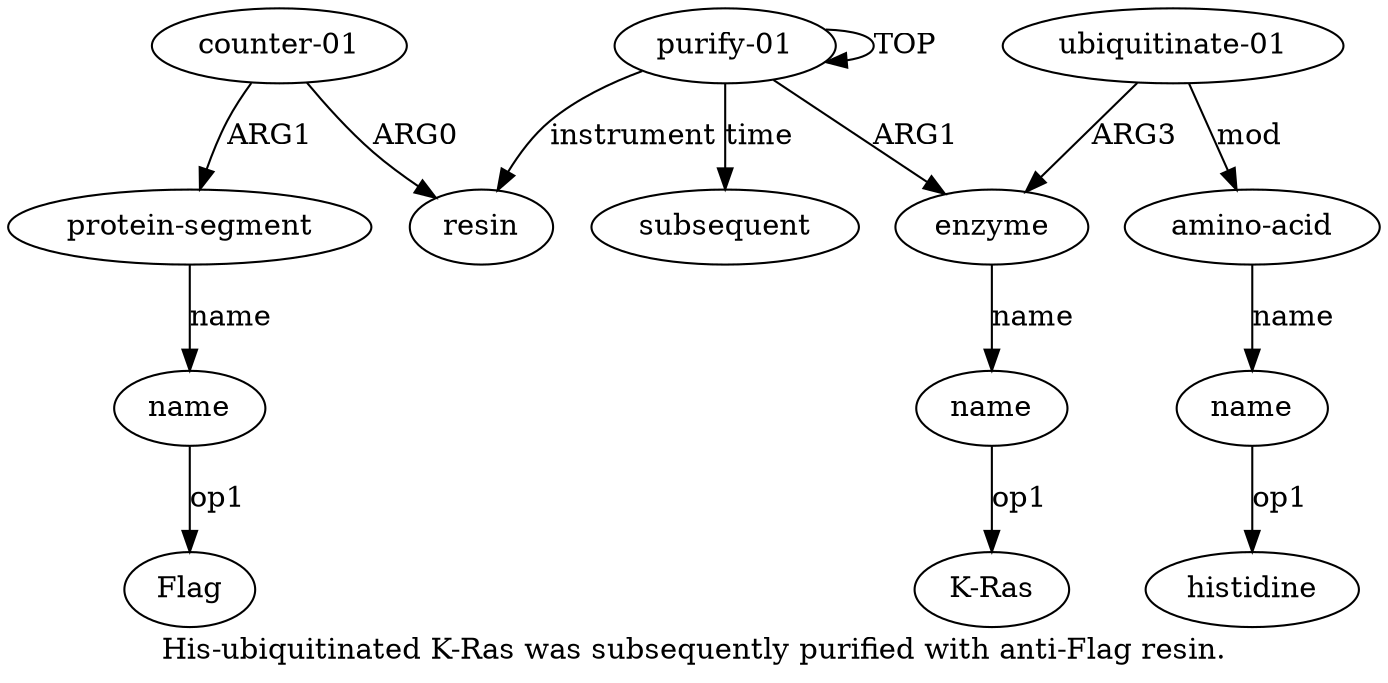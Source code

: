digraph  {
	graph [label="His-ubiquitinated K-Ras was subsequently purified with anti-Flag resin."];
	node [label="\N"];
	"a10 Flag"	 [color=black,
		gold_ind=-1,
		gold_label=Flag,
		label=Flag,
		test_ind=-1,
		test_label=Flag];
	"a2 K-Ras"	 [color=black,
		gold_ind=-1,
		gold_label="K-Ras",
		label="K-Ras",
		test_ind=-1,
		test_label="K-Ras"];
	a10	 [color=black,
		gold_ind=10,
		gold_label=name,
		label=name,
		test_ind=10,
		test_label=name];
	a10 -> "a10 Flag" [key=0,
	color=black,
	gold_label=op1,
	label=op1,
	test_label=op1];
"a5 histidine" [color=black,
	gold_ind=-1,
	gold_label=histidine,
	label=histidine,
	test_ind=-1,
	test_label=histidine];
a1 [color=black,
	gold_ind=1,
	gold_label=enzyme,
	label=enzyme,
	test_ind=1,
	test_label=enzyme];
a2 [color=black,
	gold_ind=2,
	gold_label=name,
	label=name,
	test_ind=2,
	test_label=name];
a1 -> a2 [key=0,
color=black,
gold_label=name,
label=name,
test_label=name];
a0 [color=black,
gold_ind=0,
gold_label="purify-01",
label="purify-01",
test_ind=0,
test_label="purify-01"];
a0 -> a1 [key=0,
color=black,
gold_label=ARG1,
label=ARG1,
test_label=ARG1];
a0 -> a0 [key=0,
color=black,
gold_label=TOP,
label=TOP,
test_label=TOP];
a7 [color=black,
gold_ind=7,
gold_label=resin,
label=resin,
test_ind=7,
test_label=resin];
a0 -> a7 [key=0,
color=black,
gold_label=instrument,
label=instrument,
test_label=instrument];
a6 [color=black,
gold_ind=6,
gold_label=subsequent,
label=subsequent,
test_ind=6,
test_label=subsequent];
a0 -> a6 [key=0,
color=black,
gold_label=time,
label=time,
test_label=time];
a3 [color=black,
gold_ind=3,
gold_label="ubiquitinate-01",
label="ubiquitinate-01",
test_ind=3,
test_label="ubiquitinate-01"];
a3 -> a1 [key=0,
color=black,
gold_label=ARG3,
label=ARG3,
test_label=ARG3];
a4 [color=black,
gold_ind=4,
gold_label="amino-acid",
label="amino-acid",
test_ind=4,
test_label="amino-acid"];
a3 -> a4 [key=0,
color=black,
gold_label=mod,
label=mod,
test_label=mod];
a2 -> "a2 K-Ras" [key=0,
color=black,
gold_label=op1,
label=op1,
test_label=op1];
a5 [color=black,
gold_ind=5,
gold_label=name,
label=name,
test_ind=5,
test_label=name];
a5 -> "a5 histidine" [key=0,
color=black,
gold_label=op1,
label=op1,
test_label=op1];
a4 -> a5 [key=0,
color=black,
gold_label=name,
label=name,
test_label=name];
a9 [color=black,
gold_ind=9,
gold_label="protein-segment",
label="protein-segment",
test_ind=9,
test_label="protein-segment"];
a9 -> a10 [key=0,
color=black,
gold_label=name,
label=name,
test_label=name];
a8 [color=black,
gold_ind=8,
gold_label="counter-01",
label="counter-01",
test_ind=8,
test_label="counter-01"];
a8 -> a7 [key=0,
color=black,
gold_label=ARG0,
label=ARG0,
test_label=ARG0];
a8 -> a9 [key=0,
color=black,
gold_label=ARG1,
label=ARG1,
test_label=ARG1];
}
